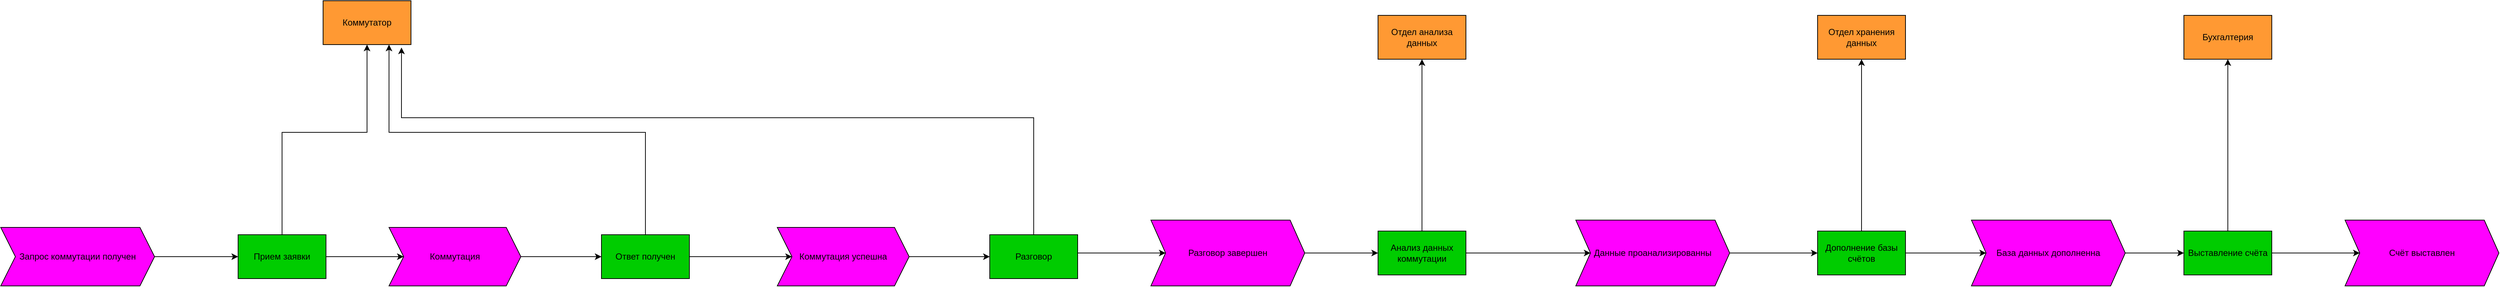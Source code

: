 <mxfile version="20.0.1" type="device"><diagram id="F9pdFo2dO7NXurbreDPV" name="Page-1"><mxGraphModel dx="2302" dy="2310" grid="1" gridSize="10" guides="1" tooltips="1" connect="1" arrows="1" fold="1" page="1" pageScale="1" pageWidth="827" pageHeight="1169" math="0" shadow="0"><root><mxCell id="0"/><mxCell id="1" parent="0"/><mxCell id="6yLARBq1d5NWKyuPQoFS-1" style="edgeStyle=orthogonalEdgeStyle;rounded=0;orthogonalLoop=1;jettySize=auto;html=1;entryX=0;entryY=0.5;entryDx=0;entryDy=0;" edge="1" parent="1" source="6yLARBq1d5NWKyuPQoFS-2" target="6yLARBq1d5NWKyuPQoFS-5"><mxGeometry relative="1" as="geometry"><mxPoint x="300" y="200" as="targetPoint"/></mxGeometry></mxCell><mxCell id="6yLARBq1d5NWKyuPQoFS-2" value="Запрос коммутации получен" style="shape=step;perimeter=stepPerimeter;whiteSpace=wrap;html=1;fixedSize=1;fillColor=#FF00FF;" vertex="1" parent="1"><mxGeometry x="30" y="170" width="210" height="80" as="geometry"/></mxCell><mxCell id="6yLARBq1d5NWKyuPQoFS-3" style="edgeStyle=orthogonalEdgeStyle;rounded=0;orthogonalLoop=1;jettySize=auto;html=1;entryX=0.5;entryY=1;entryDx=0;entryDy=0;" edge="1" parent="1" source="6yLARBq1d5NWKyuPQoFS-5" target="6yLARBq1d5NWKyuPQoFS-6"><mxGeometry relative="1" as="geometry"><Array as="points"><mxPoint x="414" y="40"/><mxPoint x="530" y="40"/></Array></mxGeometry></mxCell><mxCell id="6yLARBq1d5NWKyuPQoFS-4" value="" style="edgeStyle=orthogonalEdgeStyle;rounded=0;orthogonalLoop=1;jettySize=auto;html=1;entryX=0;entryY=0.5;entryDx=0;entryDy=0;" edge="1" parent="1" source="6yLARBq1d5NWKyuPQoFS-5" target="6yLARBq1d5NWKyuPQoFS-8"><mxGeometry relative="1" as="geometry"><mxPoint x="554" y="210" as="targetPoint"/></mxGeometry></mxCell><mxCell id="6yLARBq1d5NWKyuPQoFS-5" value="Прием заявки" style="rounded=0;whiteSpace=wrap;html=1;fillColor=#00CC00;" vertex="1" parent="1"><mxGeometry x="354" y="180" width="120" height="60" as="geometry"/></mxCell><mxCell id="6yLARBq1d5NWKyuPQoFS-6" value="Коммутатор" style="rounded=0;whiteSpace=wrap;html=1;fillColor=#FF9933;" vertex="1" parent="1"><mxGeometry x="470" y="-140" width="120" height="60" as="geometry"/></mxCell><mxCell id="6yLARBq1d5NWKyuPQoFS-7" style="edgeStyle=orthogonalEdgeStyle;rounded=0;orthogonalLoop=1;jettySize=auto;html=1;entryX=0;entryY=0.5;entryDx=0;entryDy=0;" edge="1" parent="1" source="6yLARBq1d5NWKyuPQoFS-8" target="6yLARBq1d5NWKyuPQoFS-11"><mxGeometry relative="1" as="geometry"/></mxCell><mxCell id="6yLARBq1d5NWKyuPQoFS-8" value="Коммутация" style="shape=step;perimeter=stepPerimeter;whiteSpace=wrap;html=1;fixedSize=1;fillColor=#FF00FF;" vertex="1" parent="1"><mxGeometry x="560" y="170" width="180" height="80" as="geometry"/></mxCell><mxCell id="6yLARBq1d5NWKyuPQoFS-9" style="edgeStyle=orthogonalEdgeStyle;rounded=0;orthogonalLoop=1;jettySize=auto;html=1;entryX=0.75;entryY=1;entryDx=0;entryDy=0;" edge="1" parent="1" source="6yLARBq1d5NWKyuPQoFS-11" target="6yLARBq1d5NWKyuPQoFS-6"><mxGeometry relative="1" as="geometry"><mxPoint x="620" y="-40" as="targetPoint"/><Array as="points"><mxPoint x="910" y="40"/><mxPoint x="560" y="40"/></Array></mxGeometry></mxCell><mxCell id="6yLARBq1d5NWKyuPQoFS-10" style="edgeStyle=orthogonalEdgeStyle;rounded=0;orthogonalLoop=1;jettySize=auto;html=1;entryX=0;entryY=0.5;entryDx=0;entryDy=0;" edge="1" parent="1" source="6yLARBq1d5NWKyuPQoFS-11" target="6yLARBq1d5NWKyuPQoFS-13"><mxGeometry relative="1" as="geometry"/></mxCell><mxCell id="6yLARBq1d5NWKyuPQoFS-11" value="Ответ получен" style="rounded=0;whiteSpace=wrap;html=1;fillColor=#00CC00;" vertex="1" parent="1"><mxGeometry x="850" y="180" width="120" height="60" as="geometry"/></mxCell><mxCell id="6yLARBq1d5NWKyuPQoFS-12" value="" style="edgeStyle=orthogonalEdgeStyle;rounded=0;orthogonalLoop=1;jettySize=auto;html=1;" edge="1" parent="1" source="6yLARBq1d5NWKyuPQoFS-13" target="6yLARBq1d5NWKyuPQoFS-16"><mxGeometry relative="1" as="geometry"/></mxCell><mxCell id="6yLARBq1d5NWKyuPQoFS-13" value="Коммутация успешна" style="shape=step;perimeter=stepPerimeter;whiteSpace=wrap;html=1;fixedSize=1;fillColor=#FF00FF;" vertex="1" parent="1"><mxGeometry x="1090" y="170" width="180" height="80" as="geometry"/></mxCell><mxCell id="6yLARBq1d5NWKyuPQoFS-14" style="edgeStyle=orthogonalEdgeStyle;rounded=0;orthogonalLoop=1;jettySize=auto;html=1;entryX=0.892;entryY=1.067;entryDx=0;entryDy=0;entryPerimeter=0;" edge="1" parent="1" source="6yLARBq1d5NWKyuPQoFS-16" target="6yLARBq1d5NWKyuPQoFS-6"><mxGeometry relative="1" as="geometry"><Array as="points"><mxPoint x="1440" y="20"/><mxPoint x="577" y="20"/></Array></mxGeometry></mxCell><mxCell id="6yLARBq1d5NWKyuPQoFS-15" value="" style="edgeStyle=orthogonalEdgeStyle;rounded=0;orthogonalLoop=1;jettySize=auto;html=1;" edge="1" parent="1" source="6yLARBq1d5NWKyuPQoFS-16" target="6yLARBq1d5NWKyuPQoFS-18"><mxGeometry relative="1" as="geometry"><Array as="points"><mxPoint x="1530" y="205"/><mxPoint x="1530" y="205"/></Array></mxGeometry></mxCell><mxCell id="6yLARBq1d5NWKyuPQoFS-16" value="Разговор" style="rounded=0;whiteSpace=wrap;html=1;fillColor=#00CC00;" vertex="1" parent="1"><mxGeometry x="1380" y="180" width="120" height="60" as="geometry"/></mxCell><mxCell id="6yLARBq1d5NWKyuPQoFS-17" style="edgeStyle=orthogonalEdgeStyle;rounded=0;orthogonalLoop=1;jettySize=auto;html=1;" edge="1" parent="1" source="6yLARBq1d5NWKyuPQoFS-18" target="6yLARBq1d5NWKyuPQoFS-22"><mxGeometry relative="1" as="geometry"/></mxCell><mxCell id="6yLARBq1d5NWKyuPQoFS-18" value="Разговор завершен" style="shape=step;perimeter=stepPerimeter;whiteSpace=wrap;html=1;fixedSize=1;fillColor=#FF00FF;" vertex="1" parent="1"><mxGeometry x="1600" y="160" width="210" height="90" as="geometry"/></mxCell><mxCell id="6yLARBq1d5NWKyuPQoFS-19" value="Отдел анализа&lt;br&gt;данных" style="rounded=0;whiteSpace=wrap;html=1;fillColor=#FF9933;" vertex="1" parent="1"><mxGeometry x="1910" y="-120" width="120" height="60" as="geometry"/></mxCell><mxCell id="6yLARBq1d5NWKyuPQoFS-21" style="edgeStyle=orthogonalEdgeStyle;rounded=0;orthogonalLoop=1;jettySize=auto;html=1;" edge="1" parent="1" source="6yLARBq1d5NWKyuPQoFS-22" target="6yLARBq1d5NWKyuPQoFS-25"><mxGeometry relative="1" as="geometry"/></mxCell><mxCell id="6yLARBq1d5NWKyuPQoFS-73" style="edgeStyle=orthogonalEdgeStyle;rounded=0;orthogonalLoop=1;jettySize=auto;html=1;entryX=0.5;entryY=1;entryDx=0;entryDy=0;" edge="1" parent="1" source="6yLARBq1d5NWKyuPQoFS-22" target="6yLARBq1d5NWKyuPQoFS-19"><mxGeometry relative="1" as="geometry"/></mxCell><mxCell id="6yLARBq1d5NWKyuPQoFS-22" value="Анализ данных коммутации" style="rounded=0;whiteSpace=wrap;html=1;fillColor=#00CC00;" vertex="1" parent="1"><mxGeometry x="1910" y="175" width="120" height="60" as="geometry"/></mxCell><mxCell id="6yLARBq1d5NWKyuPQoFS-24" style="edgeStyle=orthogonalEdgeStyle;rounded=0;orthogonalLoop=1;jettySize=auto;html=1;" edge="1" parent="1" source="6yLARBq1d5NWKyuPQoFS-25"><mxGeometry relative="1" as="geometry"><mxPoint x="2510" y="205" as="targetPoint"/></mxGeometry></mxCell><mxCell id="6yLARBq1d5NWKyuPQoFS-25" value="Данные проанализированны" style="shape=step;perimeter=stepPerimeter;whiteSpace=wrap;html=1;fixedSize=1;fillColor=#FF00FF;" vertex="1" parent="1"><mxGeometry x="2180" y="160" width="210" height="90" as="geometry"/></mxCell><mxCell id="6yLARBq1d5NWKyuPQoFS-70" style="edgeStyle=orthogonalEdgeStyle;rounded=0;orthogonalLoop=1;jettySize=auto;html=1;entryX=0;entryY=0.5;entryDx=0;entryDy=0;" edge="1" parent="1" source="6yLARBq1d5NWKyuPQoFS-66" target="6yLARBq1d5NWKyuPQoFS-67"><mxGeometry relative="1" as="geometry"/></mxCell><mxCell id="6yLARBq1d5NWKyuPQoFS-76" style="edgeStyle=orthogonalEdgeStyle;rounded=0;orthogonalLoop=1;jettySize=auto;html=1;entryX=0.5;entryY=1;entryDx=0;entryDy=0;" edge="1" parent="1" source="6yLARBq1d5NWKyuPQoFS-66" target="6yLARBq1d5NWKyuPQoFS-74"><mxGeometry relative="1" as="geometry"/></mxCell><mxCell id="6yLARBq1d5NWKyuPQoFS-66" value="Дополнение базы счётов" style="rounded=0;whiteSpace=wrap;html=1;fillColor=#00CC00;" vertex="1" parent="1"><mxGeometry x="2510" y="175" width="120" height="60" as="geometry"/></mxCell><mxCell id="6yLARBq1d5NWKyuPQoFS-71" style="edgeStyle=orthogonalEdgeStyle;rounded=0;orthogonalLoop=1;jettySize=auto;html=1;entryX=0;entryY=0.5;entryDx=0;entryDy=0;" edge="1" parent="1" source="6yLARBq1d5NWKyuPQoFS-67" target="6yLARBq1d5NWKyuPQoFS-68"><mxGeometry relative="1" as="geometry"/></mxCell><mxCell id="6yLARBq1d5NWKyuPQoFS-67" value="База данных дополненна" style="shape=step;perimeter=stepPerimeter;whiteSpace=wrap;html=1;fixedSize=1;fillColor=#FF00FF;" vertex="1" parent="1"><mxGeometry x="2720" y="160" width="210" height="90" as="geometry"/></mxCell><mxCell id="6yLARBq1d5NWKyuPQoFS-72" style="edgeStyle=orthogonalEdgeStyle;rounded=0;orthogonalLoop=1;jettySize=auto;html=1;entryX=0;entryY=0.5;entryDx=0;entryDy=0;" edge="1" parent="1" source="6yLARBq1d5NWKyuPQoFS-68" target="6yLARBq1d5NWKyuPQoFS-69"><mxGeometry relative="1" as="geometry"/></mxCell><mxCell id="6yLARBq1d5NWKyuPQoFS-77" style="edgeStyle=orthogonalEdgeStyle;rounded=0;orthogonalLoop=1;jettySize=auto;html=1;entryX=0.5;entryY=1;entryDx=0;entryDy=0;" edge="1" parent="1" source="6yLARBq1d5NWKyuPQoFS-68" target="6yLARBq1d5NWKyuPQoFS-75"><mxGeometry relative="1" as="geometry"/></mxCell><mxCell id="6yLARBq1d5NWKyuPQoFS-68" value="Выставление счёта" style="rounded=0;whiteSpace=wrap;html=1;fillColor=#00CC00;" vertex="1" parent="1"><mxGeometry x="3010" y="175" width="120" height="60" as="geometry"/></mxCell><mxCell id="6yLARBq1d5NWKyuPQoFS-69" value="Счёт выставлен" style="shape=step;perimeter=stepPerimeter;whiteSpace=wrap;html=1;fixedSize=1;fillColor=#FF00FF;" vertex="1" parent="1"><mxGeometry x="3230" y="160" width="210" height="90" as="geometry"/></mxCell><mxCell id="6yLARBq1d5NWKyuPQoFS-74" value="Отдел хранения данных" style="rounded=0;whiteSpace=wrap;html=1;fillColor=#FF9933;" vertex="1" parent="1"><mxGeometry x="2510" y="-120" width="120" height="60" as="geometry"/></mxCell><mxCell id="6yLARBq1d5NWKyuPQoFS-75" value="Бухгалтерия" style="rounded=0;whiteSpace=wrap;html=1;fillColor=#FF9933;" vertex="1" parent="1"><mxGeometry x="3010" y="-120" width="120" height="60" as="geometry"/></mxCell></root></mxGraphModel></diagram></mxfile>